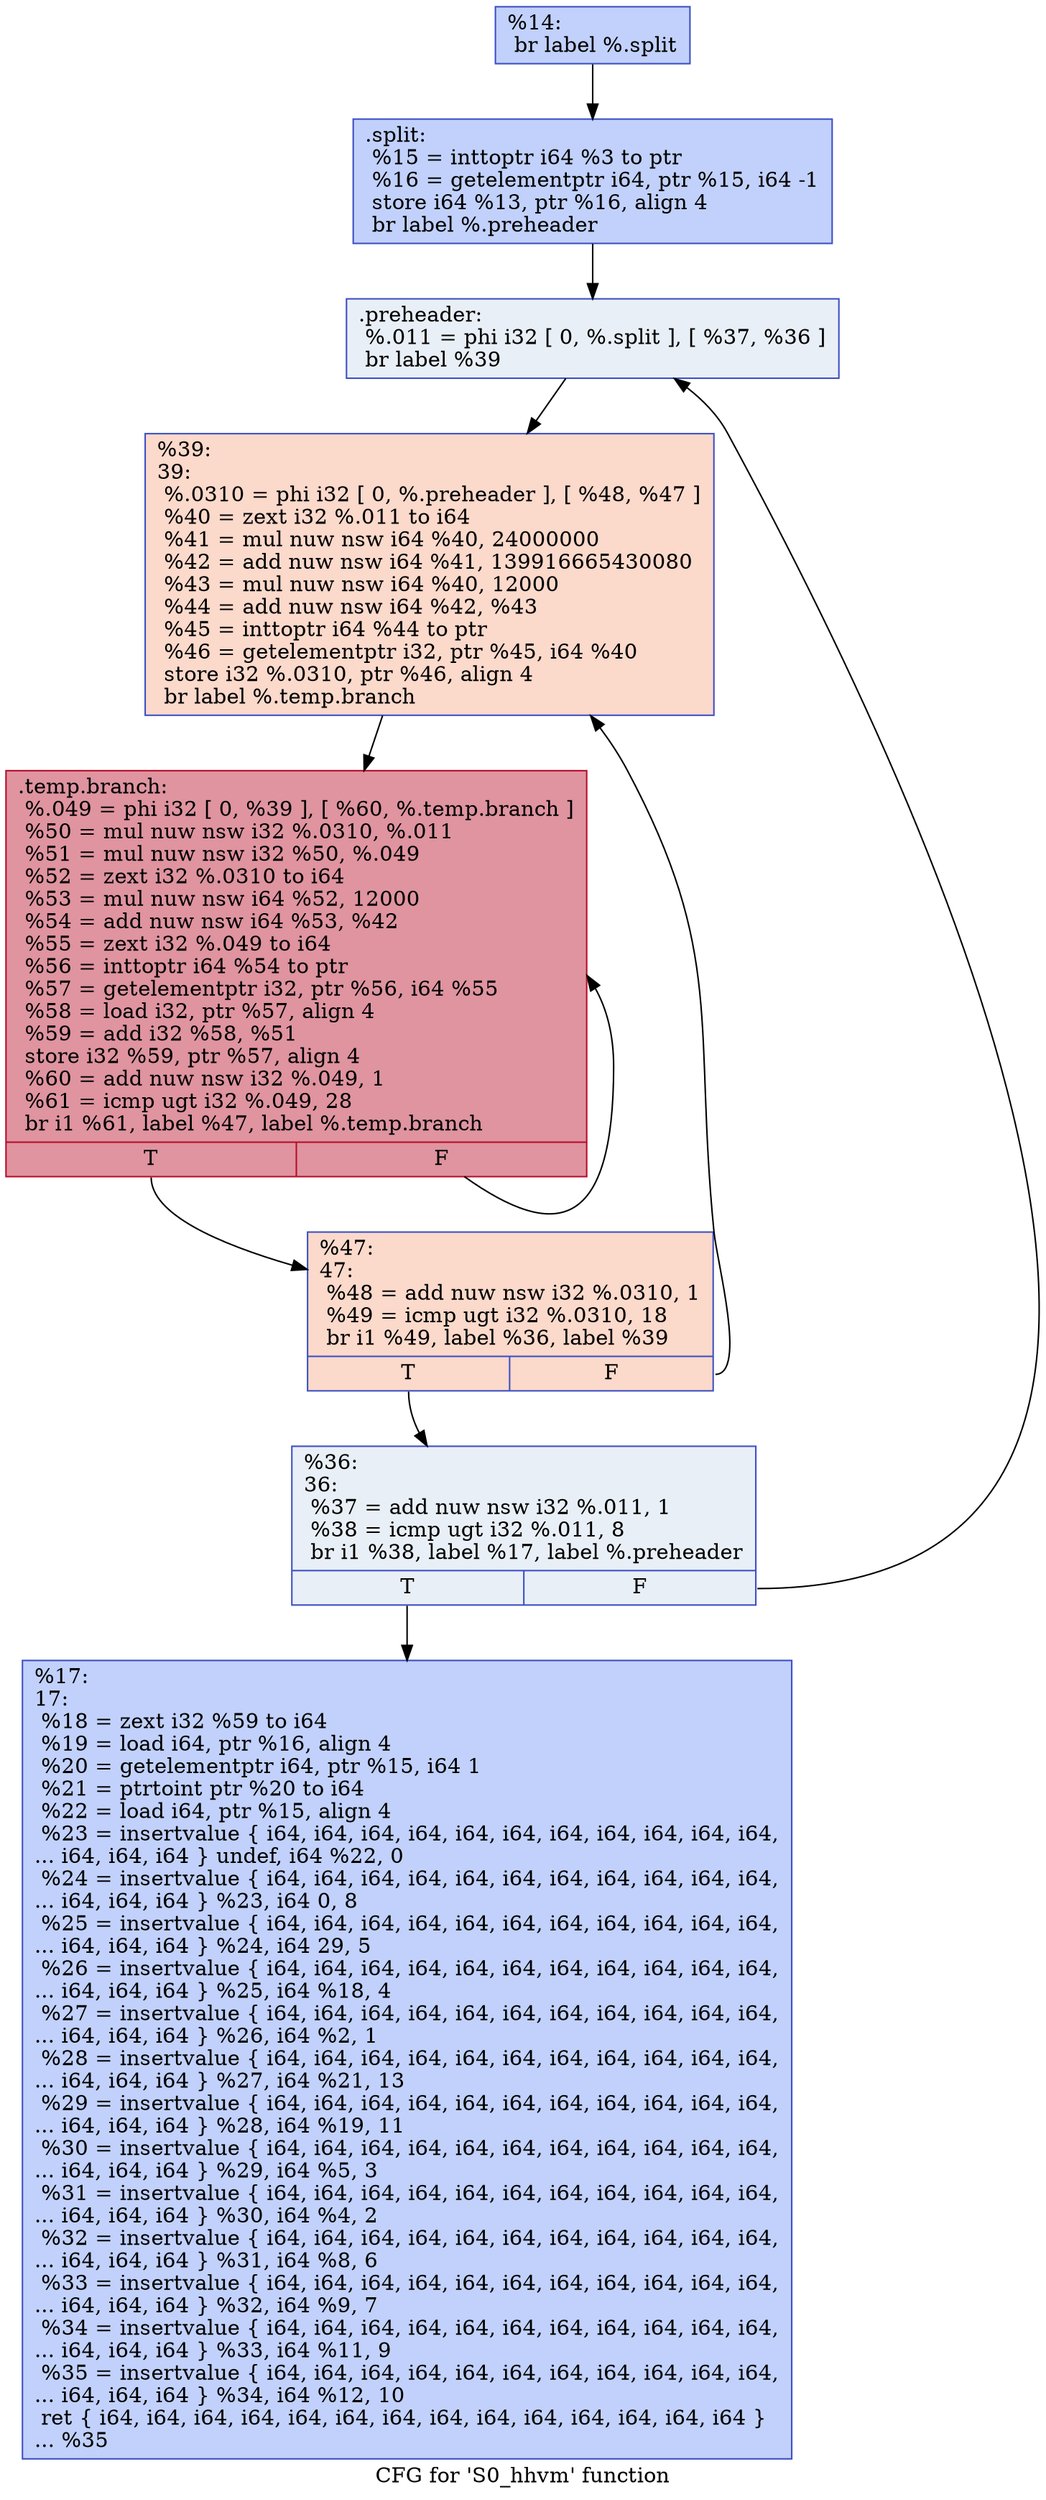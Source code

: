 digraph "CFG for 'S0_hhvm' function" {
	label="CFG for 'S0_hhvm' function";

	Node0x560622154f90 [shape=record,color="#3d50c3ff", style=filled, fillcolor="#7396f570",label="{%14:\l  br label %.split\l}"];
	Node0x560622154f90 -> Node0x560622155020;
	Node0x560622155020 [shape=record,color="#3d50c3ff", style=filled, fillcolor="#7396f570",label="{.split:                                           \l  %15 = inttoptr i64 %3 to ptr\l  %16 = getelementptr i64, ptr %15, i64 -1\l  store i64 %13, ptr %16, align 4\l  br label %.preheader\l}"];
	Node0x560622155020 -> Node0x560622155940;
	Node0x560622155940 [shape=record,color="#3d50c3ff", style=filled, fillcolor="#cedaeb70",label="{.preheader:                                       \l  %.011 = phi i32 [ 0, %.split ], [ %37, %36 ]\l  br label %39\l}"];
	Node0x560622155940 -> Node0x560622155b70;
	Node0x560622155c70 [shape=record,color="#3d50c3ff", style=filled, fillcolor="#7396f570",label="{%17:\l17:                                               \l  %18 = zext i32 %59 to i64\l  %19 = load i64, ptr %16, align 4\l  %20 = getelementptr i64, ptr %15, i64 1\l  %21 = ptrtoint ptr %20 to i64\l  %22 = load i64, ptr %15, align 4\l  %23 = insertvalue \{ i64, i64, i64, i64, i64, i64, i64, i64, i64, i64, i64,\l... i64, i64, i64 \} undef, i64 %22, 0\l  %24 = insertvalue \{ i64, i64, i64, i64, i64, i64, i64, i64, i64, i64, i64,\l... i64, i64, i64 \} %23, i64 0, 8\l  %25 = insertvalue \{ i64, i64, i64, i64, i64, i64, i64, i64, i64, i64, i64,\l... i64, i64, i64 \} %24, i64 29, 5\l  %26 = insertvalue \{ i64, i64, i64, i64, i64, i64, i64, i64, i64, i64, i64,\l... i64, i64, i64 \} %25, i64 %18, 4\l  %27 = insertvalue \{ i64, i64, i64, i64, i64, i64, i64, i64, i64, i64, i64,\l... i64, i64, i64 \} %26, i64 %2, 1\l  %28 = insertvalue \{ i64, i64, i64, i64, i64, i64, i64, i64, i64, i64, i64,\l... i64, i64, i64 \} %27, i64 %21, 13\l  %29 = insertvalue \{ i64, i64, i64, i64, i64, i64, i64, i64, i64, i64, i64,\l... i64, i64, i64 \} %28, i64 %19, 11\l  %30 = insertvalue \{ i64, i64, i64, i64, i64, i64, i64, i64, i64, i64, i64,\l... i64, i64, i64 \} %29, i64 %5, 3\l  %31 = insertvalue \{ i64, i64, i64, i64, i64, i64, i64, i64, i64, i64, i64,\l... i64, i64, i64 \} %30, i64 %4, 2\l  %32 = insertvalue \{ i64, i64, i64, i64, i64, i64, i64, i64, i64, i64, i64,\l... i64, i64, i64 \} %31, i64 %8, 6\l  %33 = insertvalue \{ i64, i64, i64, i64, i64, i64, i64, i64, i64, i64, i64,\l... i64, i64, i64 \} %32, i64 %9, 7\l  %34 = insertvalue \{ i64, i64, i64, i64, i64, i64, i64, i64, i64, i64, i64,\l... i64, i64, i64 \} %33, i64 %11, 9\l  %35 = insertvalue \{ i64, i64, i64, i64, i64, i64, i64, i64, i64, i64, i64,\l... i64, i64, i64 \} %34, i64 %12, 10\l  ret \{ i64, i64, i64, i64, i64, i64, i64, i64, i64, i64, i64, i64, i64, i64 \}\l... %35\l}"];
	Node0x560622155a90 [shape=record,color="#3d50c3ff", style=filled, fillcolor="#cedaeb70",label="{%36:\l36:                                               \l  %37 = add nuw nsw i32 %.011, 1\l  %38 = icmp ugt i32 %.011, 8\l  br i1 %38, label %17, label %.preheader\l|{<s0>T|<s1>F}}"];
	Node0x560622155a90:s0 -> Node0x560622155c70;
	Node0x560622155a90:s1 -> Node0x560622155940;
	Node0x560622155b70 [shape=record,color="#3d50c3ff", style=filled, fillcolor="#f7a88970",label="{%39:\l39:                                               \l  %.0310 = phi i32 [ 0, %.preheader ], [ %48, %47 ]\l  %40 = zext i32 %.011 to i64\l  %41 = mul nuw nsw i64 %40, 24000000\l  %42 = add nuw nsw i64 %41, 139916665430080\l  %43 = mul nuw nsw i64 %40, 12000\l  %44 = add nuw nsw i64 %42, %43\l  %45 = inttoptr i64 %44 to ptr\l  %46 = getelementptr i32, ptr %45, i64 %40\l  store i32 %.0310, ptr %46, align 4\l  br label %.temp.branch\l}"];
	Node0x560622155b70 -> Node0x560622157640;
	Node0x5606221570d0 [shape=record,color="#3d50c3ff", style=filled, fillcolor="#f7a88970",label="{%47:\l47:                                               \l  %48 = add nuw nsw i32 %.0310, 1\l  %49 = icmp ugt i32 %.0310, 18\l  br i1 %49, label %36, label %39\l|{<s0>T|<s1>F}}"];
	Node0x5606221570d0:s0 -> Node0x560622155a90;
	Node0x5606221570d0:s1 -> Node0x560622155b70;
	Node0x560622157640 [shape=record,color="#b70d28ff", style=filled, fillcolor="#b70d2870",label="{.temp.branch:                                     \l  %.049 = phi i32 [ 0, %39 ], [ %60, %.temp.branch ]\l  %50 = mul nuw nsw i32 %.0310, %.011\l  %51 = mul nuw nsw i32 %50, %.049\l  %52 = zext i32 %.0310 to i64\l  %53 = mul nuw nsw i64 %52, 12000\l  %54 = add nuw nsw i64 %53, %42\l  %55 = zext i32 %.049 to i64\l  %56 = inttoptr i64 %54 to ptr\l  %57 = getelementptr i32, ptr %56, i64 %55\l  %58 = load i32, ptr %57, align 4\l  %59 = add i32 %58, %51\l  store i32 %59, ptr %57, align 4\l  %60 = add nuw nsw i32 %.049, 1\l  %61 = icmp ugt i32 %.049, 28\l  br i1 %61, label %47, label %.temp.branch\l|{<s0>T|<s1>F}}"];
	Node0x560622157640:s0 -> Node0x5606221570d0;
	Node0x560622157640:s1 -> Node0x560622157640;
}
